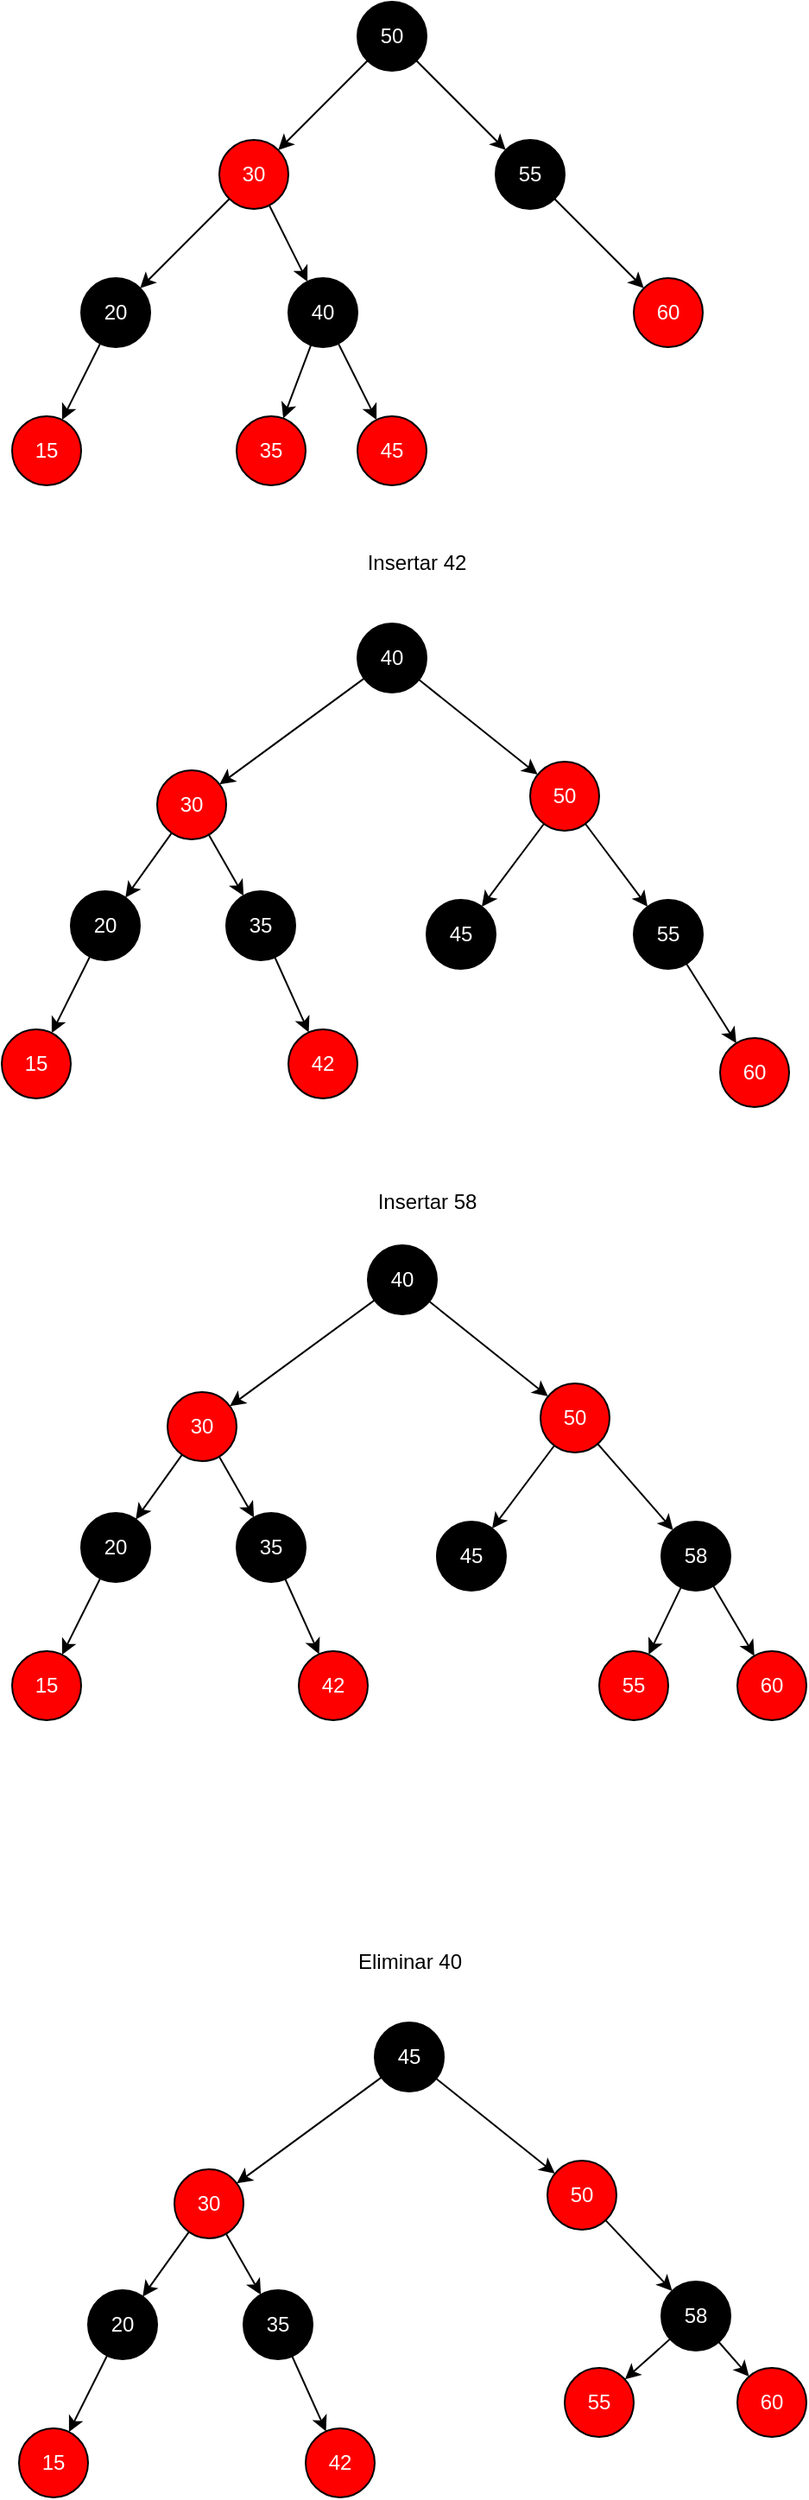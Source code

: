<mxfile version="20.2.0" type="google"><diagram id="9Z1Qru8-QVHkG0LSZW9g" name="ArbolRojiNegro"><mxGraphModel grid="1" page="1" gridSize="10" guides="1" tooltips="1" connect="1" arrows="1" fold="1" pageScale="1" pageWidth="827" pageHeight="1169" math="0" shadow="0"><root><mxCell id="0"/><mxCell id="1" parent="0"/><mxCell id="Q1W46rFyPd7t_nq6ybR2-13" style="edgeStyle=none;rounded=0;orthogonalLoop=1;jettySize=auto;html=1;" edge="1" parent="1" source="Q1W46rFyPd7t_nq6ybR2-1" target="Q1W46rFyPd7t_nq6ybR2-5"><mxGeometry relative="1" as="geometry"/></mxCell><mxCell id="Q1W46rFyPd7t_nq6ybR2-14" style="edgeStyle=none;rounded=0;orthogonalLoop=1;jettySize=auto;html=1;" edge="1" parent="1" source="Q1W46rFyPd7t_nq6ybR2-1" target="Q1W46rFyPd7t_nq6ybR2-6"><mxGeometry relative="1" as="geometry"/></mxCell><mxCell id="Q1W46rFyPd7t_nq6ybR2-1" value="30" style="ellipse;whiteSpace=wrap;html=1;fontColor=#FFFFFF;labelBackgroundColor=none;fillColor=#FF0000;" vertex="1" parent="1"><mxGeometry x="320" y="120" width="40" height="40" as="geometry"/></mxCell><mxCell id="Q1W46rFyPd7t_nq6ybR2-10" style="edgeStyle=none;rounded=0;orthogonalLoop=1;jettySize=auto;html=1;" edge="1" parent="1" source="Q1W46rFyPd7t_nq6ybR2-2" target="Q1W46rFyPd7t_nq6ybR2-3"><mxGeometry relative="1" as="geometry"/></mxCell><mxCell id="Q1W46rFyPd7t_nq6ybR2-12" style="edgeStyle=none;rounded=0;orthogonalLoop=1;jettySize=auto;html=1;" edge="1" parent="1" source="Q1W46rFyPd7t_nq6ybR2-2" target="Q1W46rFyPd7t_nq6ybR2-1"><mxGeometry relative="1" as="geometry"/></mxCell><mxCell id="Q1W46rFyPd7t_nq6ybR2-2" value="50" style="ellipse;whiteSpace=wrap;html=1;fontColor=#FFFFFF;fillColor=#000000;" vertex="1" parent="1"><mxGeometry x="400" y="40" width="40" height="40" as="geometry"/></mxCell><mxCell id="Q1W46rFyPd7t_nq6ybR2-11" style="edgeStyle=none;rounded=0;orthogonalLoop=1;jettySize=auto;html=1;" edge="1" parent="1" source="Q1W46rFyPd7t_nq6ybR2-3" target="Q1W46rFyPd7t_nq6ybR2-4"><mxGeometry relative="1" as="geometry"/></mxCell><mxCell id="Q1W46rFyPd7t_nq6ybR2-3" value="55" style="ellipse;whiteSpace=wrap;html=1;fontColor=#FFFFFF;fillColor=#000000;" vertex="1" parent="1"><mxGeometry x="480" y="120" width="40" height="40" as="geometry"/></mxCell><mxCell id="Q1W46rFyPd7t_nq6ybR2-4" value="60" style="ellipse;whiteSpace=wrap;html=1;fontColor=#FFFFFF;labelBackgroundColor=none;fillColor=#FF0000;" vertex="1" parent="1"><mxGeometry x="560" y="200" width="40" height="40" as="geometry"/></mxCell><mxCell id="Q1W46rFyPd7t_nq6ybR2-15" style="edgeStyle=none;rounded=0;orthogonalLoop=1;jettySize=auto;html=1;" edge="1" parent="1" source="Q1W46rFyPd7t_nq6ybR2-5" target="Q1W46rFyPd7t_nq6ybR2-7"><mxGeometry relative="1" as="geometry"/></mxCell><mxCell id="Q1W46rFyPd7t_nq6ybR2-16" style="edgeStyle=none;rounded=0;orthogonalLoop=1;jettySize=auto;html=1;" edge="1" parent="1" source="Q1W46rFyPd7t_nq6ybR2-6" target="Q1W46rFyPd7t_nq6ybR2-8"><mxGeometry relative="1" as="geometry"/></mxCell><mxCell id="Q1W46rFyPd7t_nq6ybR2-5" value="20" style="ellipse;whiteSpace=wrap;html=1;fontColor=#FFFFFF;fillColor=#000000;" vertex="1" parent="1"><mxGeometry x="240" y="200" width="40" height="40" as="geometry"/></mxCell><mxCell id="Q1W46rFyPd7t_nq6ybR2-17" style="edgeStyle=none;rounded=0;orthogonalLoop=1;jettySize=auto;html=1;" edge="1" parent="1" source="Q1W46rFyPd7t_nq6ybR2-6" target="Q1W46rFyPd7t_nq6ybR2-9"><mxGeometry relative="1" as="geometry"/></mxCell><mxCell id="Q1W46rFyPd7t_nq6ybR2-6" value="40" style="ellipse;whiteSpace=wrap;html=1;fontColor=#FFFFFF;fillColor=#000000;" vertex="1" parent="1"><mxGeometry x="360" y="200" width="40" height="40" as="geometry"/></mxCell><mxCell id="Q1W46rFyPd7t_nq6ybR2-7" value="15" style="ellipse;whiteSpace=wrap;html=1;fontColor=#FFFFFF;labelBackgroundColor=none;fillColor=#FF0000;" vertex="1" parent="1"><mxGeometry x="200" y="280" width="40" height="40" as="geometry"/></mxCell><mxCell id="Q1W46rFyPd7t_nq6ybR2-8" value="35" style="ellipse;whiteSpace=wrap;html=1;fontColor=#FFFFFF;labelBackgroundColor=none;fillColor=#FF0000;" vertex="1" parent="1"><mxGeometry x="330" y="280" width="40" height="40" as="geometry"/></mxCell><mxCell id="Q1W46rFyPd7t_nq6ybR2-9" value="45" style="ellipse;whiteSpace=wrap;html=1;fontColor=#FFFFFF;labelBackgroundColor=none;fillColor=#FF0000;" vertex="1" parent="1"><mxGeometry x="400" y="280" width="40" height="40" as="geometry"/></mxCell><mxCell id="Q1W46rFyPd7t_nq6ybR2-18" value="Insertar 42" style="text;html=1;align=center;verticalAlign=middle;resizable=0;points=[];autosize=1;strokeColor=none;fillColor=none;" vertex="1" parent="1"><mxGeometry x="394" y="350" width="80" height="30" as="geometry"/></mxCell><mxCell id="Q1W46rFyPd7t_nq6ybR2-41" value="Insertar 58" style="text;html=1;align=center;verticalAlign=middle;resizable=0;points=[];autosize=1;strokeColor=none;fillColor=none;" vertex="1" parent="1"><mxGeometry x="400" y="720" width="80" height="30" as="geometry"/></mxCell><mxCell id="Q1W46rFyPd7t_nq6ybR2-65" value="Eliminar 40" style="text;html=1;align=center;verticalAlign=middle;resizable=0;points=[];autosize=1;strokeColor=none;fillColor=none;" vertex="1" parent="1"><mxGeometry x="390" y="1160" width="80" height="30" as="geometry"/></mxCell><mxCell id="Q1W46rFyPd7t_nq6ybR2-87" style="edgeStyle=none;rounded=0;orthogonalLoop=1;jettySize=auto;html=1;" edge="1" parent="1" source="Q1W46rFyPd7t_nq6ybR2-89" target="Q1W46rFyPd7t_nq6ybR2-98"><mxGeometry relative="1" as="geometry"/></mxCell><mxCell id="Q1W46rFyPd7t_nq6ybR2-89" value="30" style="ellipse;whiteSpace=wrap;html=1;fontColor=#FFFFFF;labelBackgroundColor=none;fillColor=#FF0000;" vertex="1" parent="1"><mxGeometry x="284" y="485" width="40" height="40" as="geometry"/></mxCell><mxCell id="Q1W46rFyPd7t_nq6ybR2-90" style="edgeStyle=none;rounded=0;orthogonalLoop=1;jettySize=auto;html=1;" edge="1" parent="1" source="Q1W46rFyPd7t_nq6ybR2-92" target="Q1W46rFyPd7t_nq6ybR2-94"><mxGeometry relative="1" as="geometry"/></mxCell><mxCell id="Q1W46rFyPd7t_nq6ybR2-107" style="edgeStyle=none;rounded=0;orthogonalLoop=1;jettySize=auto;html=1;" edge="1" parent="1" source="Q1W46rFyPd7t_nq6ybR2-92" target="Q1W46rFyPd7t_nq6ybR2-103"><mxGeometry relative="1" as="geometry"/></mxCell><mxCell id="Q1W46rFyPd7t_nq6ybR2-92" value="50" style="ellipse;whiteSpace=wrap;html=1;fontColor=#FFFFFF;fillColor=#FF0000;" vertex="1" parent="1"><mxGeometry x="500" y="480" width="40" height="40" as="geometry"/></mxCell><mxCell id="Q1W46rFyPd7t_nq6ybR2-93" style="edgeStyle=none;rounded=0;orthogonalLoop=1;jettySize=auto;html=1;" edge="1" parent="1" source="Q1W46rFyPd7t_nq6ybR2-94" target="Q1W46rFyPd7t_nq6ybR2-95"><mxGeometry relative="1" as="geometry"/></mxCell><mxCell id="Q1W46rFyPd7t_nq6ybR2-94" value="55" style="ellipse;whiteSpace=wrap;html=1;fontColor=#FFFFFF;fillColor=#000000;" vertex="1" parent="1"><mxGeometry x="560" y="560" width="40" height="40" as="geometry"/></mxCell><mxCell id="Q1W46rFyPd7t_nq6ybR2-95" value="60" style="ellipse;whiteSpace=wrap;html=1;fontColor=#FFFFFF;labelBackgroundColor=none;fillColor=#FF0000;" vertex="1" parent="1"><mxGeometry x="610" y="640" width="40" height="40" as="geometry"/></mxCell><mxCell id="Q1W46rFyPd7t_nq6ybR2-96" style="edgeStyle=none;rounded=0;orthogonalLoop=1;jettySize=auto;html=1;" edge="1" parent="1" source="Q1W46rFyPd7t_nq6ybR2-98" target="Q1W46rFyPd7t_nq6ybR2-101"><mxGeometry relative="1" as="geometry"/></mxCell><mxCell id="Q1W46rFyPd7t_nq6ybR2-97" style="edgeStyle=none;rounded=0;orthogonalLoop=1;jettySize=auto;html=1;" edge="1" parent="1" source="Q1W46rFyPd7t_nq6ybR2-89" target="Q1W46rFyPd7t_nq6ybR2-102"><mxGeometry relative="1" as="geometry"/></mxCell><mxCell id="Q1W46rFyPd7t_nq6ybR2-98" value="20" style="ellipse;whiteSpace=wrap;html=1;fontColor=#FFFFFF;fillColor=#000000;" vertex="1" parent="1"><mxGeometry x="234" y="555" width="40" height="40" as="geometry"/></mxCell><mxCell id="Q1W46rFyPd7t_nq6ybR2-108" style="edgeStyle=none;rounded=0;orthogonalLoop=1;jettySize=auto;html=1;" edge="1" parent="1" source="Q1W46rFyPd7t_nq6ybR2-100" target="Q1W46rFyPd7t_nq6ybR2-92"><mxGeometry relative="1" as="geometry"/></mxCell><mxCell id="Q1W46rFyPd7t_nq6ybR2-109" style="edgeStyle=none;rounded=0;orthogonalLoop=1;jettySize=auto;html=1;" edge="1" parent="1" source="Q1W46rFyPd7t_nq6ybR2-100" target="Q1W46rFyPd7t_nq6ybR2-89"><mxGeometry relative="1" as="geometry"/></mxCell><mxCell id="Q1W46rFyPd7t_nq6ybR2-100" value="40" style="ellipse;whiteSpace=wrap;html=1;fontColor=#FFFFFF;fillColor=#000000;" vertex="1" parent="1"><mxGeometry x="400" y="400" width="40" height="40" as="geometry"/></mxCell><mxCell id="Q1W46rFyPd7t_nq6ybR2-101" value="15" style="ellipse;whiteSpace=wrap;html=1;fontColor=#FFFFFF;labelBackgroundColor=none;fillColor=#FF0000;" vertex="1" parent="1"><mxGeometry x="194" y="635" width="40" height="40" as="geometry"/></mxCell><mxCell id="Q1W46rFyPd7t_nq6ybR2-105" style="edgeStyle=none;rounded=0;orthogonalLoop=1;jettySize=auto;html=1;" edge="1" parent="1" source="Q1W46rFyPd7t_nq6ybR2-102" target="Q1W46rFyPd7t_nq6ybR2-104"><mxGeometry relative="1" as="geometry"/></mxCell><mxCell id="Q1W46rFyPd7t_nq6ybR2-102" value="35" style="ellipse;whiteSpace=wrap;html=1;fontColor=#FFFFFF;labelBackgroundColor=none;fillColor=#000000;" vertex="1" parent="1"><mxGeometry x="324" y="555" width="40" height="40" as="geometry"/></mxCell><mxCell id="Q1W46rFyPd7t_nq6ybR2-103" value="45" style="ellipse;whiteSpace=wrap;html=1;fontColor=#FFFFFF;labelBackgroundColor=none;fillColor=#000000;" vertex="1" parent="1"><mxGeometry x="440" y="560" width="40" height="40" as="geometry"/></mxCell><mxCell id="Q1W46rFyPd7t_nq6ybR2-104" value="42" style="ellipse;whiteSpace=wrap;html=1;fontColor=#FFFFFF;labelBackgroundColor=none;fillColor=#FF0000;" vertex="1" parent="1"><mxGeometry x="360" y="635" width="40" height="40" as="geometry"/></mxCell><mxCell id="Q1W46rFyPd7t_nq6ybR2-110" style="edgeStyle=none;rounded=0;orthogonalLoop=1;jettySize=auto;html=1;" edge="1" parent="1" source="Q1W46rFyPd7t_nq6ybR2-111" target="Q1W46rFyPd7t_nq6ybR2-120"><mxGeometry relative="1" as="geometry"/></mxCell><mxCell id="Q1W46rFyPd7t_nq6ybR2-111" value="30" style="ellipse;whiteSpace=wrap;html=1;fontColor=#FFFFFF;labelBackgroundColor=none;fillColor=#FF0000;" vertex="1" parent="1"><mxGeometry x="290" y="845" width="40" height="40" as="geometry"/></mxCell><mxCell id="Q1W46rFyPd7t_nq6ybR2-112" style="edgeStyle=none;rounded=0;orthogonalLoop=1;jettySize=auto;html=1;" edge="1" parent="1" source="Q1W46rFyPd7t_nq6ybR2-114" target="Q1W46rFyPd7t_nq6ybR2-129"><mxGeometry relative="1" as="geometry"/></mxCell><mxCell id="Q1W46rFyPd7t_nq6ybR2-113" style="edgeStyle=none;rounded=0;orthogonalLoop=1;jettySize=auto;html=1;" edge="1" parent="1" source="Q1W46rFyPd7t_nq6ybR2-114" target="Q1W46rFyPd7t_nq6ybR2-127"><mxGeometry relative="1" as="geometry"/></mxCell><mxCell id="Q1W46rFyPd7t_nq6ybR2-114" value="50" style="ellipse;whiteSpace=wrap;html=1;fontColor=#FFFFFF;fillColor=#FF0000;" vertex="1" parent="1"><mxGeometry x="506" y="840" width="40" height="40" as="geometry"/></mxCell><mxCell id="Q1W46rFyPd7t_nq6ybR2-116" value="55" style="ellipse;whiteSpace=wrap;html=1;fontColor=#FFFFFF;fillColor=#FF0000;" vertex="1" parent="1"><mxGeometry x="540" y="995" width="40" height="40" as="geometry"/></mxCell><mxCell id="Q1W46rFyPd7t_nq6ybR2-117" value="60" style="ellipse;whiteSpace=wrap;html=1;fontColor=#FFFFFF;labelBackgroundColor=none;fillColor=#FF0000;" vertex="1" parent="1"><mxGeometry x="620" y="995" width="40" height="40" as="geometry"/></mxCell><mxCell id="Q1W46rFyPd7t_nq6ybR2-118" style="edgeStyle=none;rounded=0;orthogonalLoop=1;jettySize=auto;html=1;" edge="1" parent="1" source="Q1W46rFyPd7t_nq6ybR2-120" target="Q1W46rFyPd7t_nq6ybR2-124"><mxGeometry relative="1" as="geometry"/></mxCell><mxCell id="Q1W46rFyPd7t_nq6ybR2-119" style="edgeStyle=none;rounded=0;orthogonalLoop=1;jettySize=auto;html=1;" edge="1" parent="1" source="Q1W46rFyPd7t_nq6ybR2-111" target="Q1W46rFyPd7t_nq6ybR2-126"><mxGeometry relative="1" as="geometry"/></mxCell><mxCell id="Q1W46rFyPd7t_nq6ybR2-120" value="20" style="ellipse;whiteSpace=wrap;html=1;fontColor=#FFFFFF;fillColor=#000000;" vertex="1" parent="1"><mxGeometry x="240" y="915" width="40" height="40" as="geometry"/></mxCell><mxCell id="Q1W46rFyPd7t_nq6ybR2-121" style="edgeStyle=none;rounded=0;orthogonalLoop=1;jettySize=auto;html=1;" edge="1" parent="1" source="Q1W46rFyPd7t_nq6ybR2-123" target="Q1W46rFyPd7t_nq6ybR2-114"><mxGeometry relative="1" as="geometry"/></mxCell><mxCell id="Q1W46rFyPd7t_nq6ybR2-122" style="edgeStyle=none;rounded=0;orthogonalLoop=1;jettySize=auto;html=1;" edge="1" parent="1" source="Q1W46rFyPd7t_nq6ybR2-123" target="Q1W46rFyPd7t_nq6ybR2-111"><mxGeometry relative="1" as="geometry"/></mxCell><mxCell id="Q1W46rFyPd7t_nq6ybR2-123" value="40" style="ellipse;whiteSpace=wrap;html=1;fontColor=#FFFFFF;fillColor=#000000;" vertex="1" parent="1"><mxGeometry x="406" y="760" width="40" height="40" as="geometry"/></mxCell><mxCell id="Q1W46rFyPd7t_nq6ybR2-124" value="15" style="ellipse;whiteSpace=wrap;html=1;fontColor=#FFFFFF;labelBackgroundColor=none;fillColor=#FF0000;" vertex="1" parent="1"><mxGeometry x="200" y="995" width="40" height="40" as="geometry"/></mxCell><mxCell id="Q1W46rFyPd7t_nq6ybR2-125" style="edgeStyle=none;rounded=0;orthogonalLoop=1;jettySize=auto;html=1;" edge="1" parent="1" source="Q1W46rFyPd7t_nq6ybR2-126" target="Q1W46rFyPd7t_nq6ybR2-128"><mxGeometry relative="1" as="geometry"/></mxCell><mxCell id="Q1W46rFyPd7t_nq6ybR2-126" value="35" style="ellipse;whiteSpace=wrap;html=1;fontColor=#FFFFFF;labelBackgroundColor=none;fillColor=#000000;" vertex="1" parent="1"><mxGeometry x="330" y="915" width="40" height="40" as="geometry"/></mxCell><mxCell id="Q1W46rFyPd7t_nq6ybR2-127" value="45" style="ellipse;whiteSpace=wrap;html=1;fontColor=#FFFFFF;labelBackgroundColor=none;fillColor=#000000;" vertex="1" parent="1"><mxGeometry x="446" y="920" width="40" height="40" as="geometry"/></mxCell><mxCell id="Q1W46rFyPd7t_nq6ybR2-128" value="42" style="ellipse;whiteSpace=wrap;html=1;fontColor=#FFFFFF;labelBackgroundColor=none;fillColor=#FF0000;" vertex="1" parent="1"><mxGeometry x="366" y="995" width="40" height="40" as="geometry"/></mxCell><mxCell id="Q1W46rFyPd7t_nq6ybR2-130" style="edgeStyle=none;rounded=0;orthogonalLoop=1;jettySize=auto;html=1;" edge="1" parent="1" source="Q1W46rFyPd7t_nq6ybR2-129" target="Q1W46rFyPd7t_nq6ybR2-116"><mxGeometry relative="1" as="geometry"/></mxCell><mxCell id="Q1W46rFyPd7t_nq6ybR2-131" style="edgeStyle=none;rounded=0;orthogonalLoop=1;jettySize=auto;html=1;" edge="1" parent="1" source="Q1W46rFyPd7t_nq6ybR2-129" target="Q1W46rFyPd7t_nq6ybR2-117"><mxGeometry relative="1" as="geometry"/></mxCell><mxCell id="Q1W46rFyPd7t_nq6ybR2-129" value="58" style="ellipse;whiteSpace=wrap;html=1;fontColor=#FFFFFF;labelBackgroundColor=none;fillColor=#000000;" vertex="1" parent="1"><mxGeometry x="576" y="920" width="40" height="40" as="geometry"/></mxCell><mxCell id="Q1W46rFyPd7t_nq6ybR2-132" style="edgeStyle=none;rounded=0;orthogonalLoop=1;jettySize=auto;html=1;" edge="1" parent="1" source="Q1W46rFyPd7t_nq6ybR2-133" target="Q1W46rFyPd7t_nq6ybR2-141"><mxGeometry relative="1" as="geometry"/></mxCell><mxCell id="Q1W46rFyPd7t_nq6ybR2-133" value="30" style="ellipse;whiteSpace=wrap;html=1;fontColor=#FFFFFF;labelBackgroundColor=none;fillColor=#FF0000;" vertex="1" parent="1"><mxGeometry x="294" y="1295" width="40" height="40" as="geometry"/></mxCell><mxCell id="Q1W46rFyPd7t_nq6ybR2-153" style="edgeStyle=none;rounded=0;orthogonalLoop=1;jettySize=auto;html=1;" edge="1" parent="1" source="Q1W46rFyPd7t_nq6ybR2-136" target="Q1W46rFyPd7t_nq6ybR2-152"><mxGeometry relative="1" as="geometry"/></mxCell><mxCell id="Q1W46rFyPd7t_nq6ybR2-136" value="50" style="ellipse;whiteSpace=wrap;html=1;fontColor=#FFFFFF;fillColor=#FF0000;" vertex="1" parent="1"><mxGeometry x="510" y="1290" width="40" height="40" as="geometry"/></mxCell><mxCell id="Q1W46rFyPd7t_nq6ybR2-137" value="55" style="ellipse;whiteSpace=wrap;html=1;fontColor=#FFFFFF;fillColor=#FF0000;" vertex="1" parent="1"><mxGeometry x="520" y="1410" width="40" height="40" as="geometry"/></mxCell><mxCell id="Q1W46rFyPd7t_nq6ybR2-138" value="60" style="ellipse;whiteSpace=wrap;html=1;fontColor=#FFFFFF;labelBackgroundColor=none;fillColor=#FF0000;" vertex="1" parent="1"><mxGeometry x="620" y="1410" width="40" height="40" as="geometry"/></mxCell><mxCell id="Q1W46rFyPd7t_nq6ybR2-139" style="edgeStyle=none;rounded=0;orthogonalLoop=1;jettySize=auto;html=1;" edge="1" parent="1" source="Q1W46rFyPd7t_nq6ybR2-141" target="Q1W46rFyPd7t_nq6ybR2-145"><mxGeometry relative="1" as="geometry"/></mxCell><mxCell id="Q1W46rFyPd7t_nq6ybR2-140" style="edgeStyle=none;rounded=0;orthogonalLoop=1;jettySize=auto;html=1;" edge="1" parent="1" source="Q1W46rFyPd7t_nq6ybR2-133" target="Q1W46rFyPd7t_nq6ybR2-147"><mxGeometry relative="1" as="geometry"/></mxCell><mxCell id="Q1W46rFyPd7t_nq6ybR2-141" value="20" style="ellipse;whiteSpace=wrap;html=1;fontColor=#FFFFFF;fillColor=#000000;" vertex="1" parent="1"><mxGeometry x="244" y="1365" width="40" height="40" as="geometry"/></mxCell><mxCell id="Q1W46rFyPd7t_nq6ybR2-142" style="edgeStyle=none;rounded=0;orthogonalLoop=1;jettySize=auto;html=1;" edge="1" parent="1" source="Q1W46rFyPd7t_nq6ybR2-144" target="Q1W46rFyPd7t_nq6ybR2-136"><mxGeometry relative="1" as="geometry"/></mxCell><mxCell id="Q1W46rFyPd7t_nq6ybR2-143" style="edgeStyle=none;rounded=0;orthogonalLoop=1;jettySize=auto;html=1;" edge="1" parent="1" source="Q1W46rFyPd7t_nq6ybR2-144" target="Q1W46rFyPd7t_nq6ybR2-133"><mxGeometry relative="1" as="geometry"/></mxCell><mxCell id="Q1W46rFyPd7t_nq6ybR2-144" value="45" style="ellipse;whiteSpace=wrap;html=1;fontColor=#FFFFFF;fillColor=#000000;" vertex="1" parent="1"><mxGeometry x="410" y="1210" width="40" height="40" as="geometry"/></mxCell><mxCell id="Q1W46rFyPd7t_nq6ybR2-145" value="15" style="ellipse;whiteSpace=wrap;html=1;fontColor=#FFFFFF;labelBackgroundColor=none;fillColor=#FF0000;" vertex="1" parent="1"><mxGeometry x="204" y="1445" width="40" height="40" as="geometry"/></mxCell><mxCell id="Q1W46rFyPd7t_nq6ybR2-146" style="edgeStyle=none;rounded=0;orthogonalLoop=1;jettySize=auto;html=1;" edge="1" parent="1" source="Q1W46rFyPd7t_nq6ybR2-147" target="Q1W46rFyPd7t_nq6ybR2-149"><mxGeometry relative="1" as="geometry"/></mxCell><mxCell id="Q1W46rFyPd7t_nq6ybR2-147" value="35" style="ellipse;whiteSpace=wrap;html=1;fontColor=#FFFFFF;labelBackgroundColor=none;fillColor=#000000;" vertex="1" parent="1"><mxGeometry x="334" y="1365" width="40" height="40" as="geometry"/></mxCell><mxCell id="Q1W46rFyPd7t_nq6ybR2-149" value="42" style="ellipse;whiteSpace=wrap;html=1;fontColor=#FFFFFF;labelBackgroundColor=none;fillColor=#FF0000;" vertex="1" parent="1"><mxGeometry x="370" y="1445" width="40" height="40" as="geometry"/></mxCell><mxCell id="Q1W46rFyPd7t_nq6ybR2-151" style="edgeStyle=none;rounded=0;orthogonalLoop=1;jettySize=auto;html=1;" edge="1" parent="1" source="Q1W46rFyPd7t_nq6ybR2-152" target="Q1W46rFyPd7t_nq6ybR2-138"><mxGeometry relative="1" as="geometry"/></mxCell><mxCell id="Q1W46rFyPd7t_nq6ybR2-154" style="edgeStyle=none;rounded=0;orthogonalLoop=1;jettySize=auto;html=1;" edge="1" parent="1" source="Q1W46rFyPd7t_nq6ybR2-152" target="Q1W46rFyPd7t_nq6ybR2-137"><mxGeometry relative="1" as="geometry"/></mxCell><mxCell id="Q1W46rFyPd7t_nq6ybR2-152" value="58" style="ellipse;whiteSpace=wrap;html=1;fontColor=#FFFFFF;labelBackgroundColor=none;fillColor=#000000;" vertex="1" parent="1"><mxGeometry x="576" y="1360" width="40" height="40" as="geometry"/></mxCell></root></mxGraphModel></diagram></mxfile>